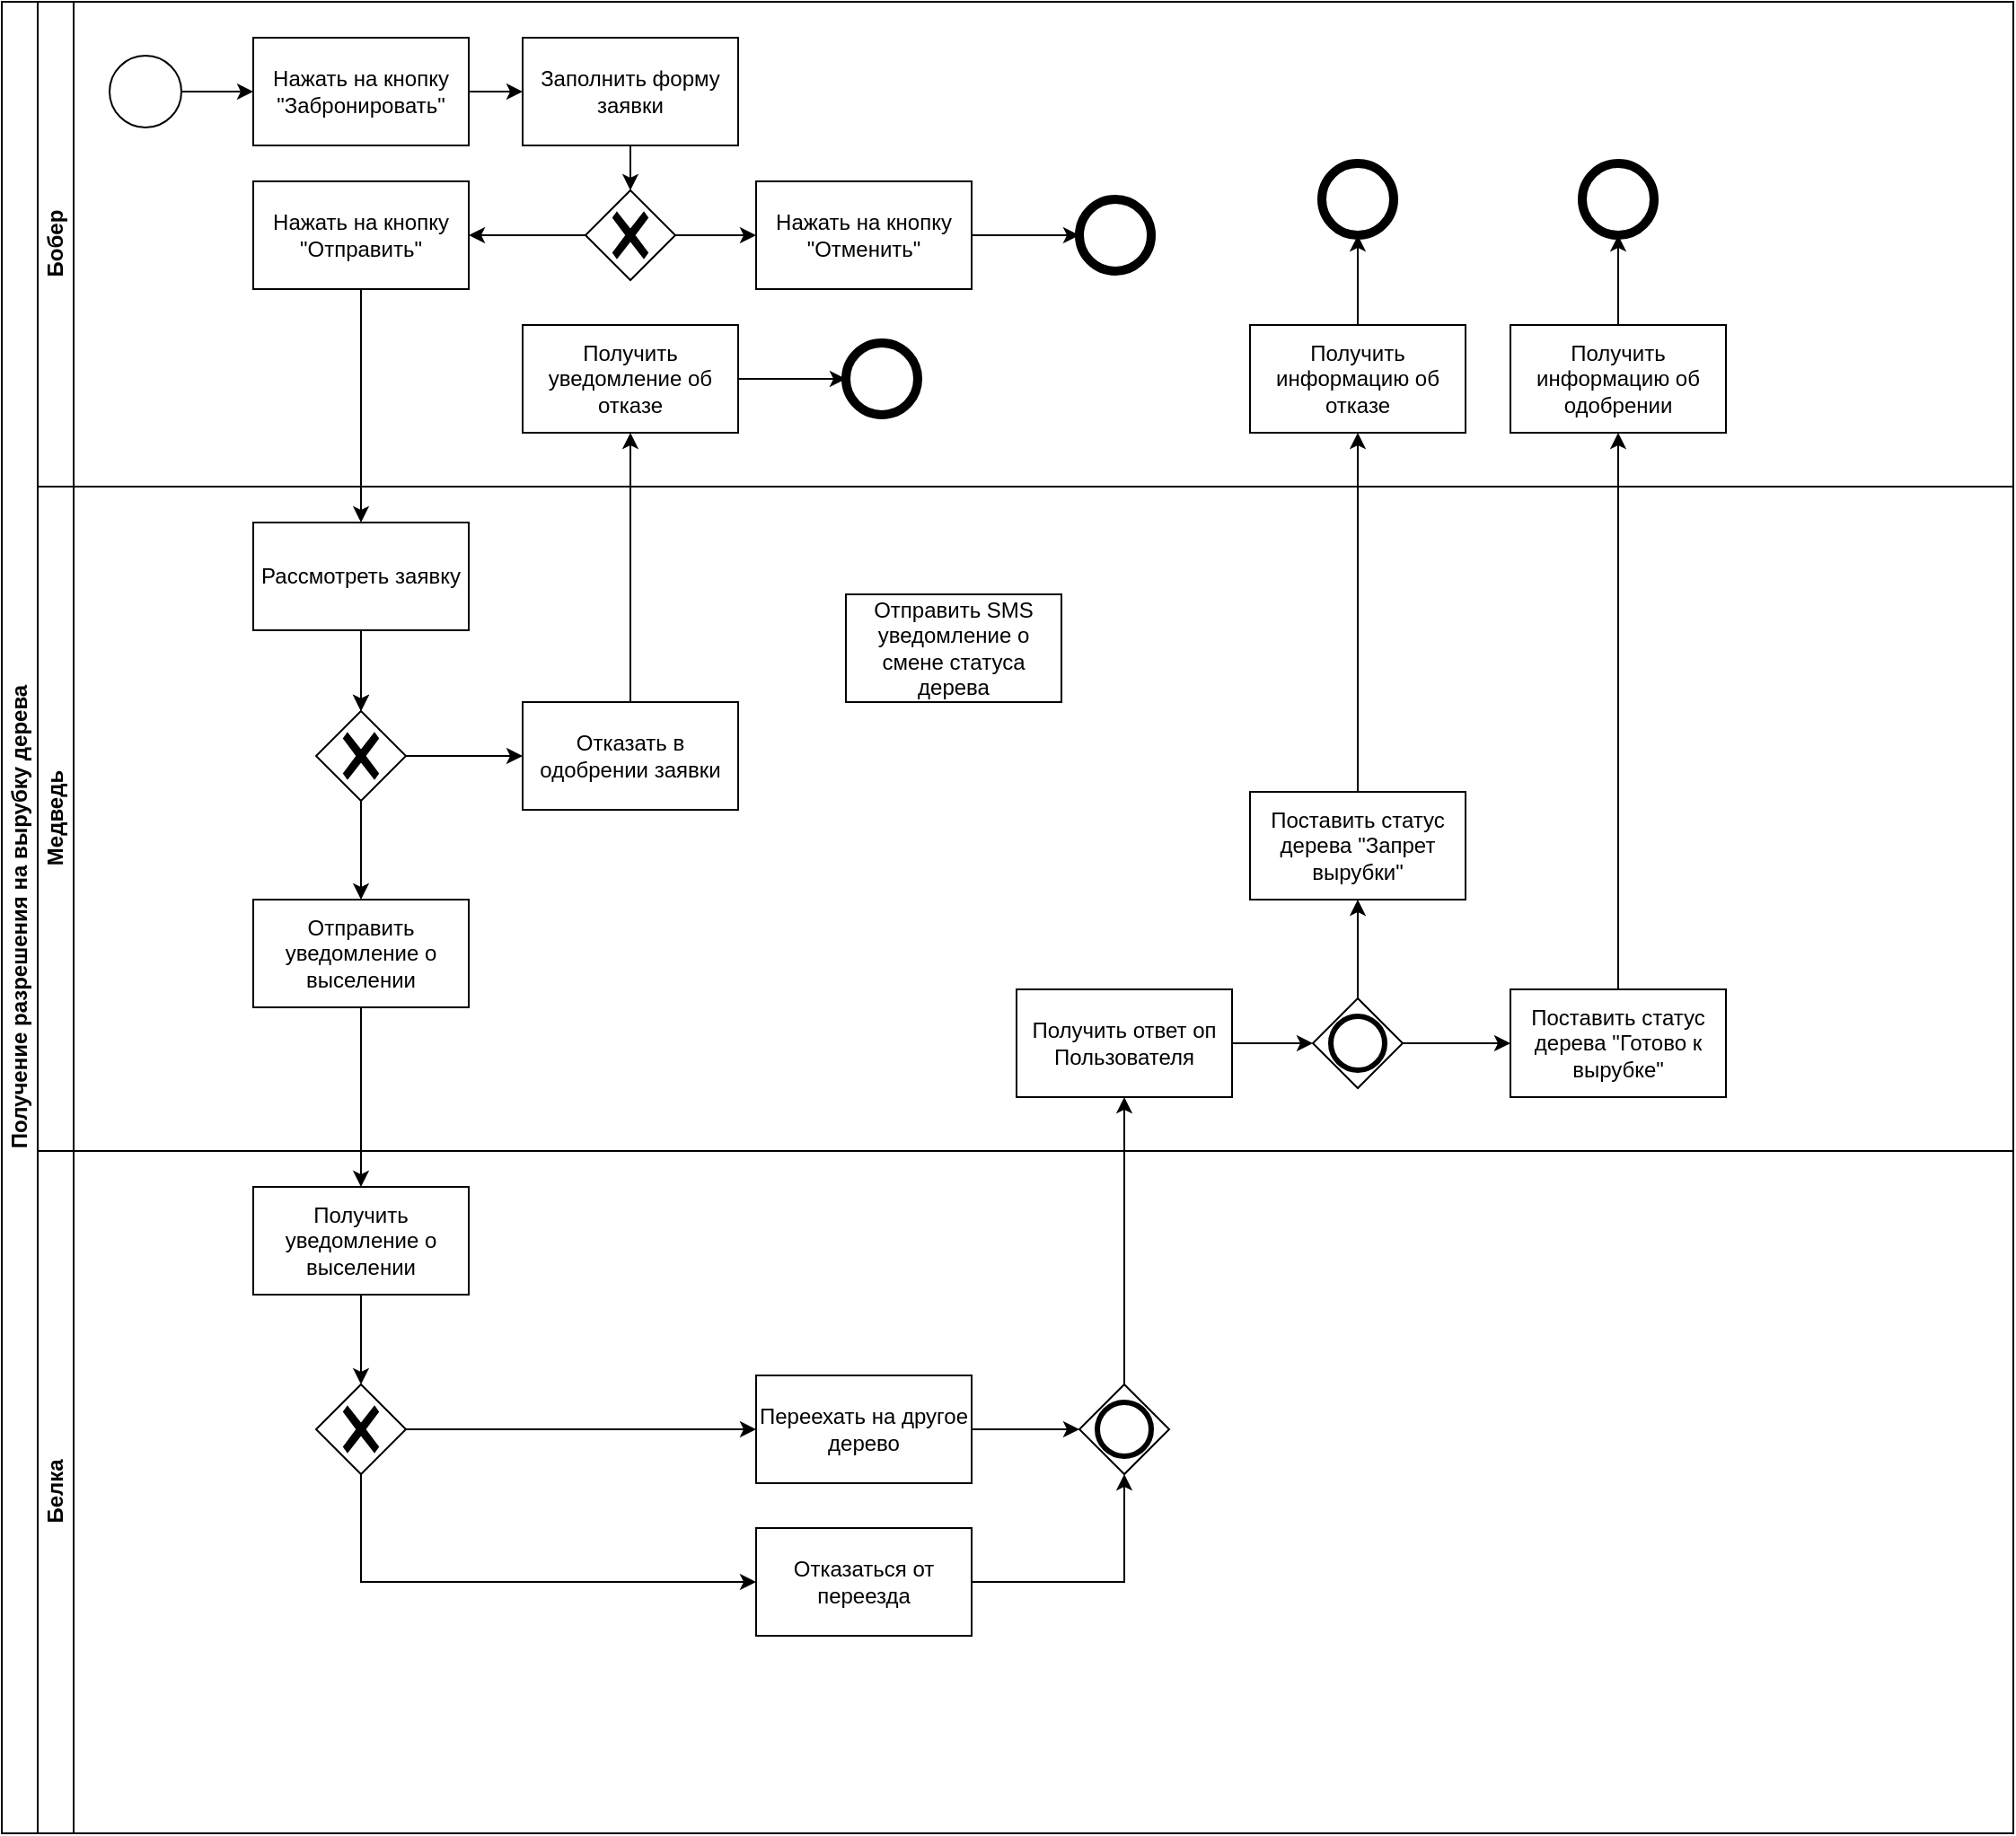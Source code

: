 <mxfile version="24.8.3">
  <diagram name="Страница — 1" id="KvEhokAzdYMyiAQhUvKC">
    <mxGraphModel dx="756" dy="629" grid="1" gridSize="10" guides="1" tooltips="1" connect="1" arrows="1" fold="1" page="1" pageScale="1" pageWidth="1654" pageHeight="1169" math="0" shadow="0">
      <root>
        <mxCell id="0" />
        <mxCell id="1" parent="0" />
        <mxCell id="vvhtIy6VccE0VMpwj7qD-1" value="Получение разрешения на вырубку дерева" style="swimlane;html=1;childLayout=stackLayout;resizeParent=1;resizeParentMax=0;horizontal=0;startSize=20;horizontalStack=0;" vertex="1" parent="1">
          <mxGeometry x="30" y="40" width="1120" height="1020" as="geometry" />
        </mxCell>
        <mxCell id="vvhtIy6VccE0VMpwj7qD-2" value="Бобер" style="swimlane;html=1;startSize=20;horizontal=0;" vertex="1" parent="vvhtIy6VccE0VMpwj7qD-1">
          <mxGeometry x="20" width="1100" height="270" as="geometry" />
        </mxCell>
        <mxCell id="vvhtIy6VccE0VMpwj7qD-3" value="" style="edgeStyle=orthogonalEdgeStyle;rounded=0;orthogonalLoop=1;jettySize=auto;html=1;" edge="1" parent="vvhtIy6VccE0VMpwj7qD-2" source="vvhtIy6VccE0VMpwj7qD-4" target="vvhtIy6VccE0VMpwj7qD-5">
          <mxGeometry relative="1" as="geometry" />
        </mxCell>
        <mxCell id="vvhtIy6VccE0VMpwj7qD-4" value="" style="ellipse;whiteSpace=wrap;html=1;" vertex="1" parent="vvhtIy6VccE0VMpwj7qD-2">
          <mxGeometry x="40" y="30" width="40" height="40" as="geometry" />
        </mxCell>
        <mxCell id="vvhtIy6VccE0VMpwj7qD-5" value="Нажать на кнопку &quot;Забронировать&quot;" style="rounded=0;whiteSpace=wrap;html=1;fontFamily=Helvetica;fontSize=12;fontColor=#000000;align=center;" vertex="1" parent="vvhtIy6VccE0VMpwj7qD-2">
          <mxGeometry x="120" y="20" width="120" height="60" as="geometry" />
        </mxCell>
        <mxCell id="vvhtIy6VccE0VMpwj7qD-6" value="" style="ellipse;whiteSpace=wrap;html=1;strokeWidth=5;" vertex="1" parent="vvhtIy6VccE0VMpwj7qD-2">
          <mxGeometry x="580" y="110" width="40" height="40" as="geometry" />
        </mxCell>
        <mxCell id="vvhtIy6VccE0VMpwj7qD-7" value="Заполнить форму заявки" style="rounded=0;whiteSpace=wrap;html=1;fontFamily=Helvetica;fontSize=12;fontColor=#000000;align=center;" vertex="1" parent="vvhtIy6VccE0VMpwj7qD-2">
          <mxGeometry x="270" y="20" width="120" height="60" as="geometry" />
        </mxCell>
        <mxCell id="vvhtIy6VccE0VMpwj7qD-8" value="" style="endArrow=classic;html=1;rounded=0;exitX=1;exitY=0.5;exitDx=0;exitDy=0;entryX=0;entryY=0.5;entryDx=0;entryDy=0;" edge="1" parent="vvhtIy6VccE0VMpwj7qD-2" source="vvhtIy6VccE0VMpwj7qD-5" target="vvhtIy6VccE0VMpwj7qD-7">
          <mxGeometry width="50" height="50" relative="1" as="geometry">
            <mxPoint x="270" y="200" as="sourcePoint" />
            <mxPoint x="320" y="150" as="targetPoint" />
          </mxGeometry>
        </mxCell>
        <mxCell id="vvhtIy6VccE0VMpwj7qD-9" value="Нажать на кнопку &quot;Отправить&quot;" style="rounded=0;whiteSpace=wrap;html=1;fontFamily=Helvetica;fontSize=12;fontColor=#000000;align=center;" vertex="1" parent="vvhtIy6VccE0VMpwj7qD-2">
          <mxGeometry x="120" y="100" width="120" height="60" as="geometry" />
        </mxCell>
        <mxCell id="vvhtIy6VccE0VMpwj7qD-10" value="" style="points=[[0.25,0.25,0],[0.5,0,0],[0.75,0.25,0],[1,0.5,0],[0.75,0.75,0],[0.5,1,0],[0.25,0.75,0],[0,0.5,0]];shape=mxgraph.bpmn.gateway2;html=1;verticalLabelPosition=bottom;labelBackgroundColor=#ffffff;verticalAlign=top;align=center;perimeter=rhombusPerimeter;outlineConnect=0;outline=none;symbol=none;gwType=exclusive;" vertex="1" parent="vvhtIy6VccE0VMpwj7qD-2">
          <mxGeometry x="305" y="105" width="50" height="50" as="geometry" />
        </mxCell>
        <mxCell id="vvhtIy6VccE0VMpwj7qD-11" value="" style="endArrow=classic;html=1;rounded=0;exitX=0.5;exitY=1;exitDx=0;exitDy=0;" edge="1" parent="vvhtIy6VccE0VMpwj7qD-2" source="vvhtIy6VccE0VMpwj7qD-7" target="vvhtIy6VccE0VMpwj7qD-10">
          <mxGeometry width="50" height="50" relative="1" as="geometry">
            <mxPoint x="270" y="200" as="sourcePoint" />
            <mxPoint x="330" y="110" as="targetPoint" />
          </mxGeometry>
        </mxCell>
        <mxCell id="vvhtIy6VccE0VMpwj7qD-12" value="" style="endArrow=classic;html=1;rounded=0;entryX=1;entryY=0.5;entryDx=0;entryDy=0;exitX=0;exitY=0.5;exitDx=0;exitDy=0;exitPerimeter=0;" edge="1" parent="vvhtIy6VccE0VMpwj7qD-2" source="vvhtIy6VccE0VMpwj7qD-10" target="vvhtIy6VccE0VMpwj7qD-9">
          <mxGeometry width="50" height="50" relative="1" as="geometry">
            <mxPoint x="270" y="200" as="sourcePoint" />
            <mxPoint x="320" y="150" as="targetPoint" />
          </mxGeometry>
        </mxCell>
        <mxCell id="vvhtIy6VccE0VMpwj7qD-13" value="" style="endArrow=classic;html=1;rounded=0;entryX=0;entryY=0.5;entryDx=0;entryDy=0;exitX=1;exitY=0.5;exitDx=0;exitDy=0;" edge="1" parent="vvhtIy6VccE0VMpwj7qD-2" source="vvhtIy6VccE0VMpwj7qD-17" target="vvhtIy6VccE0VMpwj7qD-6">
          <mxGeometry width="50" height="50" relative="1" as="geometry">
            <mxPoint x="460" y="130" as="sourcePoint" />
            <mxPoint x="320" y="150" as="targetPoint" />
          </mxGeometry>
        </mxCell>
        <mxCell id="vvhtIy6VccE0VMpwj7qD-15" value="" style="ellipse;whiteSpace=wrap;html=1;strokeWidth=5;" vertex="1" parent="vvhtIy6VccE0VMpwj7qD-2">
          <mxGeometry x="715" y="90" width="40" height="40" as="geometry" />
        </mxCell>
        <mxCell id="vvhtIy6VccE0VMpwj7qD-16" value="" style="endArrow=classic;html=1;rounded=0;exitX=0.5;exitY=0;exitDx=0;exitDy=0;entryX=0.5;entryY=1;entryDx=0;entryDy=0;" edge="1" parent="vvhtIy6VccE0VMpwj7qD-2" source="vvhtIy6VccE0VMpwj7qD-36" target="vvhtIy6VccE0VMpwj7qD-15">
          <mxGeometry width="50" height="50" relative="1" as="geometry">
            <mxPoint x="815" y="135" as="sourcePoint" />
            <mxPoint x="980" y="190" as="targetPoint" />
          </mxGeometry>
        </mxCell>
        <mxCell id="vvhtIy6VccE0VMpwj7qD-17" value="Нажать на кнопку &quot;Отменить&quot;" style="rounded=0;whiteSpace=wrap;html=1;fontFamily=Helvetica;fontSize=12;fontColor=#000000;align=center;" vertex="1" parent="vvhtIy6VccE0VMpwj7qD-2">
          <mxGeometry x="400" y="100" width="120" height="60" as="geometry" />
        </mxCell>
        <mxCell id="vvhtIy6VccE0VMpwj7qD-18" value="" style="endArrow=classic;html=1;rounded=0;exitX=1;exitY=0.5;exitDx=0;exitDy=0;exitPerimeter=0;entryX=0;entryY=0.5;entryDx=0;entryDy=0;" edge="1" parent="vvhtIy6VccE0VMpwj7qD-2" source="vvhtIy6VccE0VMpwj7qD-10" target="vvhtIy6VccE0VMpwj7qD-17">
          <mxGeometry width="50" height="50" relative="1" as="geometry">
            <mxPoint x="310" y="350" as="sourcePoint" />
            <mxPoint x="360" y="300" as="targetPoint" />
          </mxGeometry>
        </mxCell>
        <mxCell id="vvhtIy6VccE0VMpwj7qD-66" value="Получить уведомление об отказе" style="rounded=0;whiteSpace=wrap;html=1;fontFamily=Helvetica;fontSize=12;fontColor=#000000;align=center;" vertex="1" parent="vvhtIy6VccE0VMpwj7qD-2">
          <mxGeometry x="270" y="180" width="120" height="60" as="geometry" />
        </mxCell>
        <mxCell id="vvhtIy6VccE0VMpwj7qD-26" value="" style="ellipse;whiteSpace=wrap;html=1;strokeWidth=5;" vertex="1" parent="vvhtIy6VccE0VMpwj7qD-2">
          <mxGeometry x="450" y="190" width="40" height="40" as="geometry" />
        </mxCell>
        <mxCell id="vvhtIy6VccE0VMpwj7qD-68" value="" style="endArrow=classic;html=1;rounded=0;exitX=1;exitY=0.5;exitDx=0;exitDy=0;entryX=0;entryY=0.5;entryDx=0;entryDy=0;" edge="1" parent="vvhtIy6VccE0VMpwj7qD-2" source="vvhtIy6VccE0VMpwj7qD-66" target="vvhtIy6VccE0VMpwj7qD-26">
          <mxGeometry width="50" height="50" relative="1" as="geometry">
            <mxPoint x="280" y="330" as="sourcePoint" />
            <mxPoint x="330" y="280" as="targetPoint" />
          </mxGeometry>
        </mxCell>
        <mxCell id="vvhtIy6VccE0VMpwj7qD-36" value="Получить информацию об отказе" style="rounded=0;whiteSpace=wrap;html=1;fontFamily=Helvetica;fontSize=12;fontColor=#000000;align=center;" vertex="1" parent="vvhtIy6VccE0VMpwj7qD-2">
          <mxGeometry x="675" y="180" width="120" height="60" as="geometry" />
        </mxCell>
        <mxCell id="vvhtIy6VccE0VMpwj7qD-78" value="Получить информацию об одобрении" style="rounded=0;whiteSpace=wrap;html=1;fontFamily=Helvetica;fontSize=12;fontColor=#000000;align=center;" vertex="1" parent="vvhtIy6VccE0VMpwj7qD-2">
          <mxGeometry x="820" y="180" width="120" height="60" as="geometry" />
        </mxCell>
        <mxCell id="vvhtIy6VccE0VMpwj7qD-80" value="" style="ellipse;whiteSpace=wrap;html=1;strokeWidth=5;" vertex="1" parent="vvhtIy6VccE0VMpwj7qD-2">
          <mxGeometry x="860" y="90" width="40" height="40" as="geometry" />
        </mxCell>
        <mxCell id="vvhtIy6VccE0VMpwj7qD-81" value="" style="endArrow=classic;html=1;rounded=0;exitX=0.5;exitY=0;exitDx=0;exitDy=0;entryX=0.5;entryY=1;entryDx=0;entryDy=0;" edge="1" parent="vvhtIy6VccE0VMpwj7qD-2" source="vvhtIy6VccE0VMpwj7qD-78" target="vvhtIy6VccE0VMpwj7qD-80">
          <mxGeometry width="50" height="50" relative="1" as="geometry">
            <mxPoint x="580" y="270" as="sourcePoint" />
            <mxPoint x="630" y="220" as="targetPoint" />
          </mxGeometry>
        </mxCell>
        <mxCell id="vvhtIy6VccE0VMpwj7qD-19" value="" style="endArrow=classic;html=1;rounded=0;exitX=0.5;exitY=1;exitDx=0;exitDy=0;" edge="1" parent="vvhtIy6VccE0VMpwj7qD-1" source="vvhtIy6VccE0VMpwj7qD-9" target="vvhtIy6VccE0VMpwj7qD-23">
          <mxGeometry width="50" height="50" relative="1" as="geometry">
            <mxPoint x="290" y="200" as="sourcePoint" />
            <mxPoint x="340" y="150" as="targetPoint" />
          </mxGeometry>
        </mxCell>
        <mxCell id="vvhtIy6VccE0VMpwj7qD-20" value="" style="endArrow=classic;html=1;rounded=0;exitX=0.5;exitY=1;exitDx=0;exitDy=0;entryX=0.5;entryY=0;entryDx=0;entryDy=0;" edge="1" parent="vvhtIy6VccE0VMpwj7qD-1" source="vvhtIy6VccE0VMpwj7qD-32" target="vvhtIy6VccE0VMpwj7qD-46">
          <mxGeometry width="50" height="50" relative="1" as="geometry">
            <mxPoint x="290" y="540" as="sourcePoint" />
            <mxPoint x="340" y="490" as="targetPoint" />
          </mxGeometry>
        </mxCell>
        <mxCell id="vvhtIy6VccE0VMpwj7qD-21" value="Медведь" style="swimlane;html=1;startSize=20;horizontal=0;" vertex="1" parent="vvhtIy6VccE0VMpwj7qD-1">
          <mxGeometry x="20" y="270" width="1100" height="370" as="geometry" />
        </mxCell>
        <mxCell id="vvhtIy6VccE0VMpwj7qD-22" value="" style="edgeStyle=orthogonalEdgeStyle;rounded=0;orthogonalLoop=1;jettySize=auto;html=1;" edge="1" parent="vvhtIy6VccE0VMpwj7qD-21" source="vvhtIy6VccE0VMpwj7qD-23" target="vvhtIy6VccE0VMpwj7qD-24">
          <mxGeometry relative="1" as="geometry" />
        </mxCell>
        <mxCell id="vvhtIy6VccE0VMpwj7qD-23" value="Рассмотреть заявку" style="rounded=0;whiteSpace=wrap;html=1;fontFamily=Helvetica;fontSize=12;fontColor=#000000;align=center;" vertex="1" parent="vvhtIy6VccE0VMpwj7qD-21">
          <mxGeometry x="120" y="20" width="120" height="60" as="geometry" />
        </mxCell>
        <mxCell id="vvhtIy6VccE0VMpwj7qD-24" value="" style="points=[[0.25,0.25,0],[0.5,0,0],[0.75,0.25,0],[1,0.5,0],[0.75,0.75,0],[0.5,1,0],[0.25,0.75,0],[0,0.5,0]];shape=mxgraph.bpmn.gateway2;html=1;verticalLabelPosition=bottom;labelBackgroundColor=#ffffff;verticalAlign=top;align=center;perimeter=rhombusPerimeter;outlineConnect=0;outline=none;symbol=none;gwType=exclusive;" vertex="1" parent="vvhtIy6VccE0VMpwj7qD-21">
          <mxGeometry x="155" y="125" width="50" height="50" as="geometry" />
        </mxCell>
        <mxCell id="vvhtIy6VccE0VMpwj7qD-25" value="" style="endArrow=classic;html=1;rounded=0;exitX=0.5;exitY=1;exitDx=0;exitDy=0;" edge="1" parent="vvhtIy6VccE0VMpwj7qD-21" source="vvhtIy6VccE0VMpwj7qD-23" target="vvhtIy6VccE0VMpwj7qD-24">
          <mxGeometry width="50" height="50" relative="1" as="geometry">
            <mxPoint x="270" y="120" as="sourcePoint" />
            <mxPoint x="320" y="70" as="targetPoint" />
          </mxGeometry>
        </mxCell>
        <mxCell id="vvhtIy6VccE0VMpwj7qD-29" value="" style="endArrow=classic;html=1;rounded=0;exitX=1;exitY=0.5;exitDx=0;exitDy=0;exitPerimeter=0;entryX=0;entryY=0.5;entryDx=0;entryDy=0;" edge="1" parent="vvhtIy6VccE0VMpwj7qD-21" source="vvhtIy6VccE0VMpwj7qD-24" target="vvhtIy6VccE0VMpwj7qD-30">
          <mxGeometry width="50" height="50" relative="1" as="geometry">
            <mxPoint x="270" y="120" as="sourcePoint" />
            <mxPoint x="280" y="150" as="targetPoint" />
          </mxGeometry>
        </mxCell>
        <mxCell id="vvhtIy6VccE0VMpwj7qD-30" value="Отказать в одобрении заявки" style="rounded=0;whiteSpace=wrap;html=1;fontFamily=Helvetica;fontSize=12;fontColor=#000000;align=center;" vertex="1" parent="vvhtIy6VccE0VMpwj7qD-21">
          <mxGeometry x="270" y="120" width="120" height="60" as="geometry" />
        </mxCell>
        <mxCell id="vvhtIy6VccE0VMpwj7qD-32" value="Отправить уведомление о выселении" style="rounded=0;whiteSpace=wrap;html=1;fontFamily=Helvetica;fontSize=12;fontColor=#000000;align=center;" vertex="1" parent="vvhtIy6VccE0VMpwj7qD-21">
          <mxGeometry x="120" y="230" width="120" height="60" as="geometry" />
        </mxCell>
        <mxCell id="vvhtIy6VccE0VMpwj7qD-33" value="Получить ответ оп Пользователя" style="rounded=0;whiteSpace=wrap;html=1;fontFamily=Helvetica;fontSize=12;fontColor=#000000;align=center;" vertex="1" parent="vvhtIy6VccE0VMpwj7qD-21">
          <mxGeometry x="545" y="280" width="120" height="60" as="geometry" />
        </mxCell>
        <mxCell id="vvhtIy6VccE0VMpwj7qD-34" value="" style="endArrow=classic;html=1;rounded=0;exitX=0.5;exitY=1;exitDx=0;exitDy=0;exitPerimeter=0;entryX=0.5;entryY=0;entryDx=0;entryDy=0;" edge="1" parent="vvhtIy6VccE0VMpwj7qD-21" source="vvhtIy6VccE0VMpwj7qD-24" target="vvhtIy6VccE0VMpwj7qD-32">
          <mxGeometry width="50" height="50" relative="1" as="geometry">
            <mxPoint x="270" y="230" as="sourcePoint" />
            <mxPoint x="180" y="160" as="targetPoint" />
          </mxGeometry>
        </mxCell>
        <mxCell id="vvhtIy6VccE0VMpwj7qD-35" value="Поставить статус дерева &quot;Готово к вырубке&quot;" style="rounded=0;whiteSpace=wrap;html=1;fontFamily=Helvetica;fontSize=12;fontColor=#000000;align=center;" vertex="1" parent="vvhtIy6VccE0VMpwj7qD-21">
          <mxGeometry x="820" y="280" width="120" height="60" as="geometry" />
        </mxCell>
        <mxCell id="vvhtIy6VccE0VMpwj7qD-37" value="Поставить статус дерева &quot;Запрет вырубки&quot;" style="rounded=0;whiteSpace=wrap;html=1;fontFamily=Helvetica;fontSize=12;fontColor=#000000;align=center;" vertex="1" parent="vvhtIy6VccE0VMpwj7qD-21">
          <mxGeometry x="675" y="170" width="120" height="60" as="geometry" />
        </mxCell>
        <mxCell id="vvhtIy6VccE0VMpwj7qD-38" value="Отправить SMS уведомление о смене статуса дерева" style="rounded=0;whiteSpace=wrap;html=1;fontFamily=Helvetica;fontSize=12;fontColor=#000000;align=center;" vertex="1" parent="vvhtIy6VccE0VMpwj7qD-21">
          <mxGeometry x="450" y="60" width="120" height="60" as="geometry" />
        </mxCell>
        <mxCell id="vvhtIy6VccE0VMpwj7qD-73" value="" style="points=[[0.25,0.25,0],[0.5,0,0],[0.75,0.25,0],[1,0.5,0],[0.75,0.75,0],[0.5,1,0],[0.25,0.75,0],[0,0.5,0]];shape=mxgraph.bpmn.gateway2;html=1;verticalLabelPosition=bottom;labelBackgroundColor=#ffffff;verticalAlign=top;align=center;perimeter=rhombusPerimeter;outlineConnect=0;outline=end;symbol=general;" vertex="1" parent="vvhtIy6VccE0VMpwj7qD-21">
          <mxGeometry x="710" y="285" width="50" height="50" as="geometry" />
        </mxCell>
        <mxCell id="vvhtIy6VccE0VMpwj7qD-74" value="" style="endArrow=classic;html=1;rounded=0;exitX=1;exitY=0.5;exitDx=0;exitDy=0;entryX=0;entryY=0.5;entryDx=0;entryDy=0;entryPerimeter=0;" edge="1" parent="vvhtIy6VccE0VMpwj7qD-21" source="vvhtIy6VccE0VMpwj7qD-33" target="vvhtIy6VccE0VMpwj7qD-73">
          <mxGeometry width="50" height="50" relative="1" as="geometry">
            <mxPoint x="580" y="300" as="sourcePoint" />
            <mxPoint x="630" y="250" as="targetPoint" />
          </mxGeometry>
        </mxCell>
        <mxCell id="vvhtIy6VccE0VMpwj7qD-75" value="" style="endArrow=classic;html=1;rounded=0;exitX=0.5;exitY=0;exitDx=0;exitDy=0;exitPerimeter=0;entryX=0.5;entryY=1;entryDx=0;entryDy=0;" edge="1" parent="vvhtIy6VccE0VMpwj7qD-21" source="vvhtIy6VccE0VMpwj7qD-73" target="vvhtIy6VccE0VMpwj7qD-37">
          <mxGeometry width="50" height="50" relative="1" as="geometry">
            <mxPoint x="580" y="100" as="sourcePoint" />
            <mxPoint x="630" y="50" as="targetPoint" />
          </mxGeometry>
        </mxCell>
        <mxCell id="vvhtIy6VccE0VMpwj7qD-76" value="" style="endArrow=classic;html=1;rounded=0;exitX=1;exitY=0.5;exitDx=0;exitDy=0;exitPerimeter=0;entryX=0;entryY=0.5;entryDx=0;entryDy=0;" edge="1" parent="vvhtIy6VccE0VMpwj7qD-21" source="vvhtIy6VccE0VMpwj7qD-73" target="vvhtIy6VccE0VMpwj7qD-35">
          <mxGeometry width="50" height="50" relative="1" as="geometry">
            <mxPoint x="580" y="100" as="sourcePoint" />
            <mxPoint x="630" y="50" as="targetPoint" />
          </mxGeometry>
        </mxCell>
        <mxCell id="vvhtIy6VccE0VMpwj7qD-45" value="Белка" style="swimlane;html=1;startSize=20;horizontal=0;" vertex="1" parent="vvhtIy6VccE0VMpwj7qD-1">
          <mxGeometry x="20" y="640" width="1100" height="380" as="geometry" />
        </mxCell>
        <mxCell id="vvhtIy6VccE0VMpwj7qD-46" value="Получить уведомление о выселении" style="rounded=0;whiteSpace=wrap;html=1;fontFamily=Helvetica;fontSize=12;fontColor=#000000;align=center;" vertex="1" parent="vvhtIy6VccE0VMpwj7qD-45">
          <mxGeometry x="120" y="20" width="120" height="60" as="geometry" />
        </mxCell>
        <mxCell id="vvhtIy6VccE0VMpwj7qD-47" value="" style="points=[[0.25,0.25,0],[0.5,0,0],[0.75,0.25,0],[1,0.5,0],[0.75,0.75,0],[0.5,1,0],[0.25,0.75,0],[0,0.5,0]];shape=mxgraph.bpmn.gateway2;html=1;verticalLabelPosition=bottom;labelBackgroundColor=#ffffff;verticalAlign=top;align=center;perimeter=rhombusPerimeter;outlineConnect=0;outline=none;symbol=none;gwType=exclusive;" vertex="1" parent="vvhtIy6VccE0VMpwj7qD-45">
          <mxGeometry x="155" y="130" width="50" height="50" as="geometry" />
        </mxCell>
        <mxCell id="vvhtIy6VccE0VMpwj7qD-48" value="Переехать на другое дерево" style="rounded=0;whiteSpace=wrap;html=1;fontFamily=Helvetica;fontSize=12;fontColor=#000000;align=center;" vertex="1" parent="vvhtIy6VccE0VMpwj7qD-45">
          <mxGeometry x="400" y="125" width="120" height="60" as="geometry" />
        </mxCell>
        <mxCell id="vvhtIy6VccE0VMpwj7qD-53" value="Отказаться от переезда" style="rounded=0;whiteSpace=wrap;html=1;fontFamily=Helvetica;fontSize=12;fontColor=#000000;align=center;" vertex="1" parent="vvhtIy6VccE0VMpwj7qD-45">
          <mxGeometry x="400" y="210" width="120" height="60" as="geometry" />
        </mxCell>
        <mxCell id="vvhtIy6VccE0VMpwj7qD-54" value="" style="endArrow=classic;html=1;rounded=0;exitX=1;exitY=0.5;exitDx=0;exitDy=0;exitPerimeter=0;entryX=0;entryY=0.5;entryDx=0;entryDy=0;" edge="1" parent="vvhtIy6VccE0VMpwj7qD-45" source="vvhtIy6VccE0VMpwj7qD-47" target="vvhtIy6VccE0VMpwj7qD-48">
          <mxGeometry width="50" height="50" relative="1" as="geometry">
            <mxPoint x="290" y="50" as="sourcePoint" />
            <mxPoint x="250" y="135" as="targetPoint" />
          </mxGeometry>
        </mxCell>
        <mxCell id="vvhtIy6VccE0VMpwj7qD-55" value="" style="endArrow=classic;html=1;rounded=0;exitX=0.5;exitY=1;exitDx=0;exitDy=0;entryX=0.5;entryY=0;entryDx=0;entryDy=0;entryPerimeter=0;" edge="1" parent="vvhtIy6VccE0VMpwj7qD-45" source="vvhtIy6VccE0VMpwj7qD-46" target="vvhtIy6VccE0VMpwj7qD-47">
          <mxGeometry width="50" height="50" relative="1" as="geometry">
            <mxPoint x="330" y="350" as="sourcePoint" />
            <mxPoint x="380" y="300" as="targetPoint" />
          </mxGeometry>
        </mxCell>
        <mxCell id="vvhtIy6VccE0VMpwj7qD-62" value="" style="endArrow=classic;html=1;rounded=0;exitX=0.5;exitY=1;exitDx=0;exitDy=0;exitPerimeter=0;entryX=0;entryY=0.5;entryDx=0;entryDy=0;edgeStyle=orthogonalEdgeStyle;" edge="1" parent="vvhtIy6VccE0VMpwj7qD-45" source="vvhtIy6VccE0VMpwj7qD-47" target="vvhtIy6VccE0VMpwj7qD-53">
          <mxGeometry width="50" height="50" relative="1" as="geometry">
            <mxPoint x="320" y="290" as="sourcePoint" />
            <mxPoint x="370" y="240" as="targetPoint" />
          </mxGeometry>
        </mxCell>
        <mxCell id="vvhtIy6VccE0VMpwj7qD-69" value="" style="points=[[0.25,0.25,0],[0.5,0,0],[0.75,0.25,0],[1,0.5,0],[0.75,0.75,0],[0.5,1,0],[0.25,0.75,0],[0,0.5,0]];shape=mxgraph.bpmn.gateway2;html=1;verticalLabelPosition=bottom;labelBackgroundColor=#ffffff;verticalAlign=top;align=center;perimeter=rhombusPerimeter;outlineConnect=0;outline=end;symbol=general;" vertex="1" parent="vvhtIy6VccE0VMpwj7qD-45">
          <mxGeometry x="580" y="130" width="50" height="50" as="geometry" />
        </mxCell>
        <mxCell id="vvhtIy6VccE0VMpwj7qD-70" value="" style="endArrow=classic;html=1;rounded=0;exitX=1;exitY=0.5;exitDx=0;exitDy=0;entryX=0;entryY=0.5;entryDx=0;entryDy=0;entryPerimeter=0;" edge="1" parent="vvhtIy6VccE0VMpwj7qD-45" source="vvhtIy6VccE0VMpwj7qD-48" target="vvhtIy6VccE0VMpwj7qD-69">
          <mxGeometry width="50" height="50" relative="1" as="geometry">
            <mxPoint x="580" y="30" as="sourcePoint" />
            <mxPoint x="630" y="-20" as="targetPoint" />
          </mxGeometry>
        </mxCell>
        <mxCell id="vvhtIy6VccE0VMpwj7qD-71" value="" style="endArrow=classic;html=1;rounded=0;exitX=1;exitY=0.5;exitDx=0;exitDy=0;entryX=0.5;entryY=1;entryDx=0;entryDy=0;entryPerimeter=0;edgeStyle=orthogonalEdgeStyle;" edge="1" parent="vvhtIy6VccE0VMpwj7qD-45" source="vvhtIy6VccE0VMpwj7qD-53" target="vvhtIy6VccE0VMpwj7qD-69">
          <mxGeometry width="50" height="50" relative="1" as="geometry">
            <mxPoint x="580" y="30" as="sourcePoint" />
            <mxPoint x="630" y="-20" as="targetPoint" />
          </mxGeometry>
        </mxCell>
        <mxCell id="vvhtIy6VccE0VMpwj7qD-67" value="" style="endArrow=classic;html=1;rounded=0;exitX=0.5;exitY=0;exitDx=0;exitDy=0;entryX=0.5;entryY=1;entryDx=0;entryDy=0;" edge="1" parent="vvhtIy6VccE0VMpwj7qD-1" source="vvhtIy6VccE0VMpwj7qD-30" target="vvhtIy6VccE0VMpwj7qD-66">
          <mxGeometry width="50" height="50" relative="1" as="geometry">
            <mxPoint x="300" y="330" as="sourcePoint" />
            <mxPoint x="350" y="280" as="targetPoint" />
          </mxGeometry>
        </mxCell>
        <mxCell id="vvhtIy6VccE0VMpwj7qD-72" value="" style="endArrow=classic;html=1;rounded=0;exitX=0.5;exitY=0;exitDx=0;exitDy=0;exitPerimeter=0;entryX=0.5;entryY=1;entryDx=0;entryDy=0;" edge="1" parent="vvhtIy6VccE0VMpwj7qD-1" source="vvhtIy6VccE0VMpwj7qD-69" target="vvhtIy6VccE0VMpwj7qD-33">
          <mxGeometry width="50" height="50" relative="1" as="geometry">
            <mxPoint x="600" y="570" as="sourcePoint" />
            <mxPoint x="650" y="520" as="targetPoint" />
          </mxGeometry>
        </mxCell>
        <mxCell id="vvhtIy6VccE0VMpwj7qD-77" value="" style="endArrow=classic;html=1;rounded=0;exitX=0.5;exitY=0;exitDx=0;exitDy=0;entryX=0.5;entryY=1;entryDx=0;entryDy=0;" edge="1" parent="vvhtIy6VccE0VMpwj7qD-1" source="vvhtIy6VccE0VMpwj7qD-37" target="vvhtIy6VccE0VMpwj7qD-36">
          <mxGeometry width="50" height="50" relative="1" as="geometry">
            <mxPoint x="600" y="370" as="sourcePoint" />
            <mxPoint x="650" y="320" as="targetPoint" />
          </mxGeometry>
        </mxCell>
        <mxCell id="vvhtIy6VccE0VMpwj7qD-79" value="" style="endArrow=classic;html=1;rounded=0;exitX=0.5;exitY=0;exitDx=0;exitDy=0;entryX=0.5;entryY=1;entryDx=0;entryDy=0;" edge="1" parent="vvhtIy6VccE0VMpwj7qD-1" source="vvhtIy6VccE0VMpwj7qD-35" target="vvhtIy6VccE0VMpwj7qD-78">
          <mxGeometry width="50" height="50" relative="1" as="geometry">
            <mxPoint x="900" y="440" as="sourcePoint" />
            <mxPoint x="900" y="240" as="targetPoint" />
          </mxGeometry>
        </mxCell>
      </root>
    </mxGraphModel>
  </diagram>
</mxfile>
